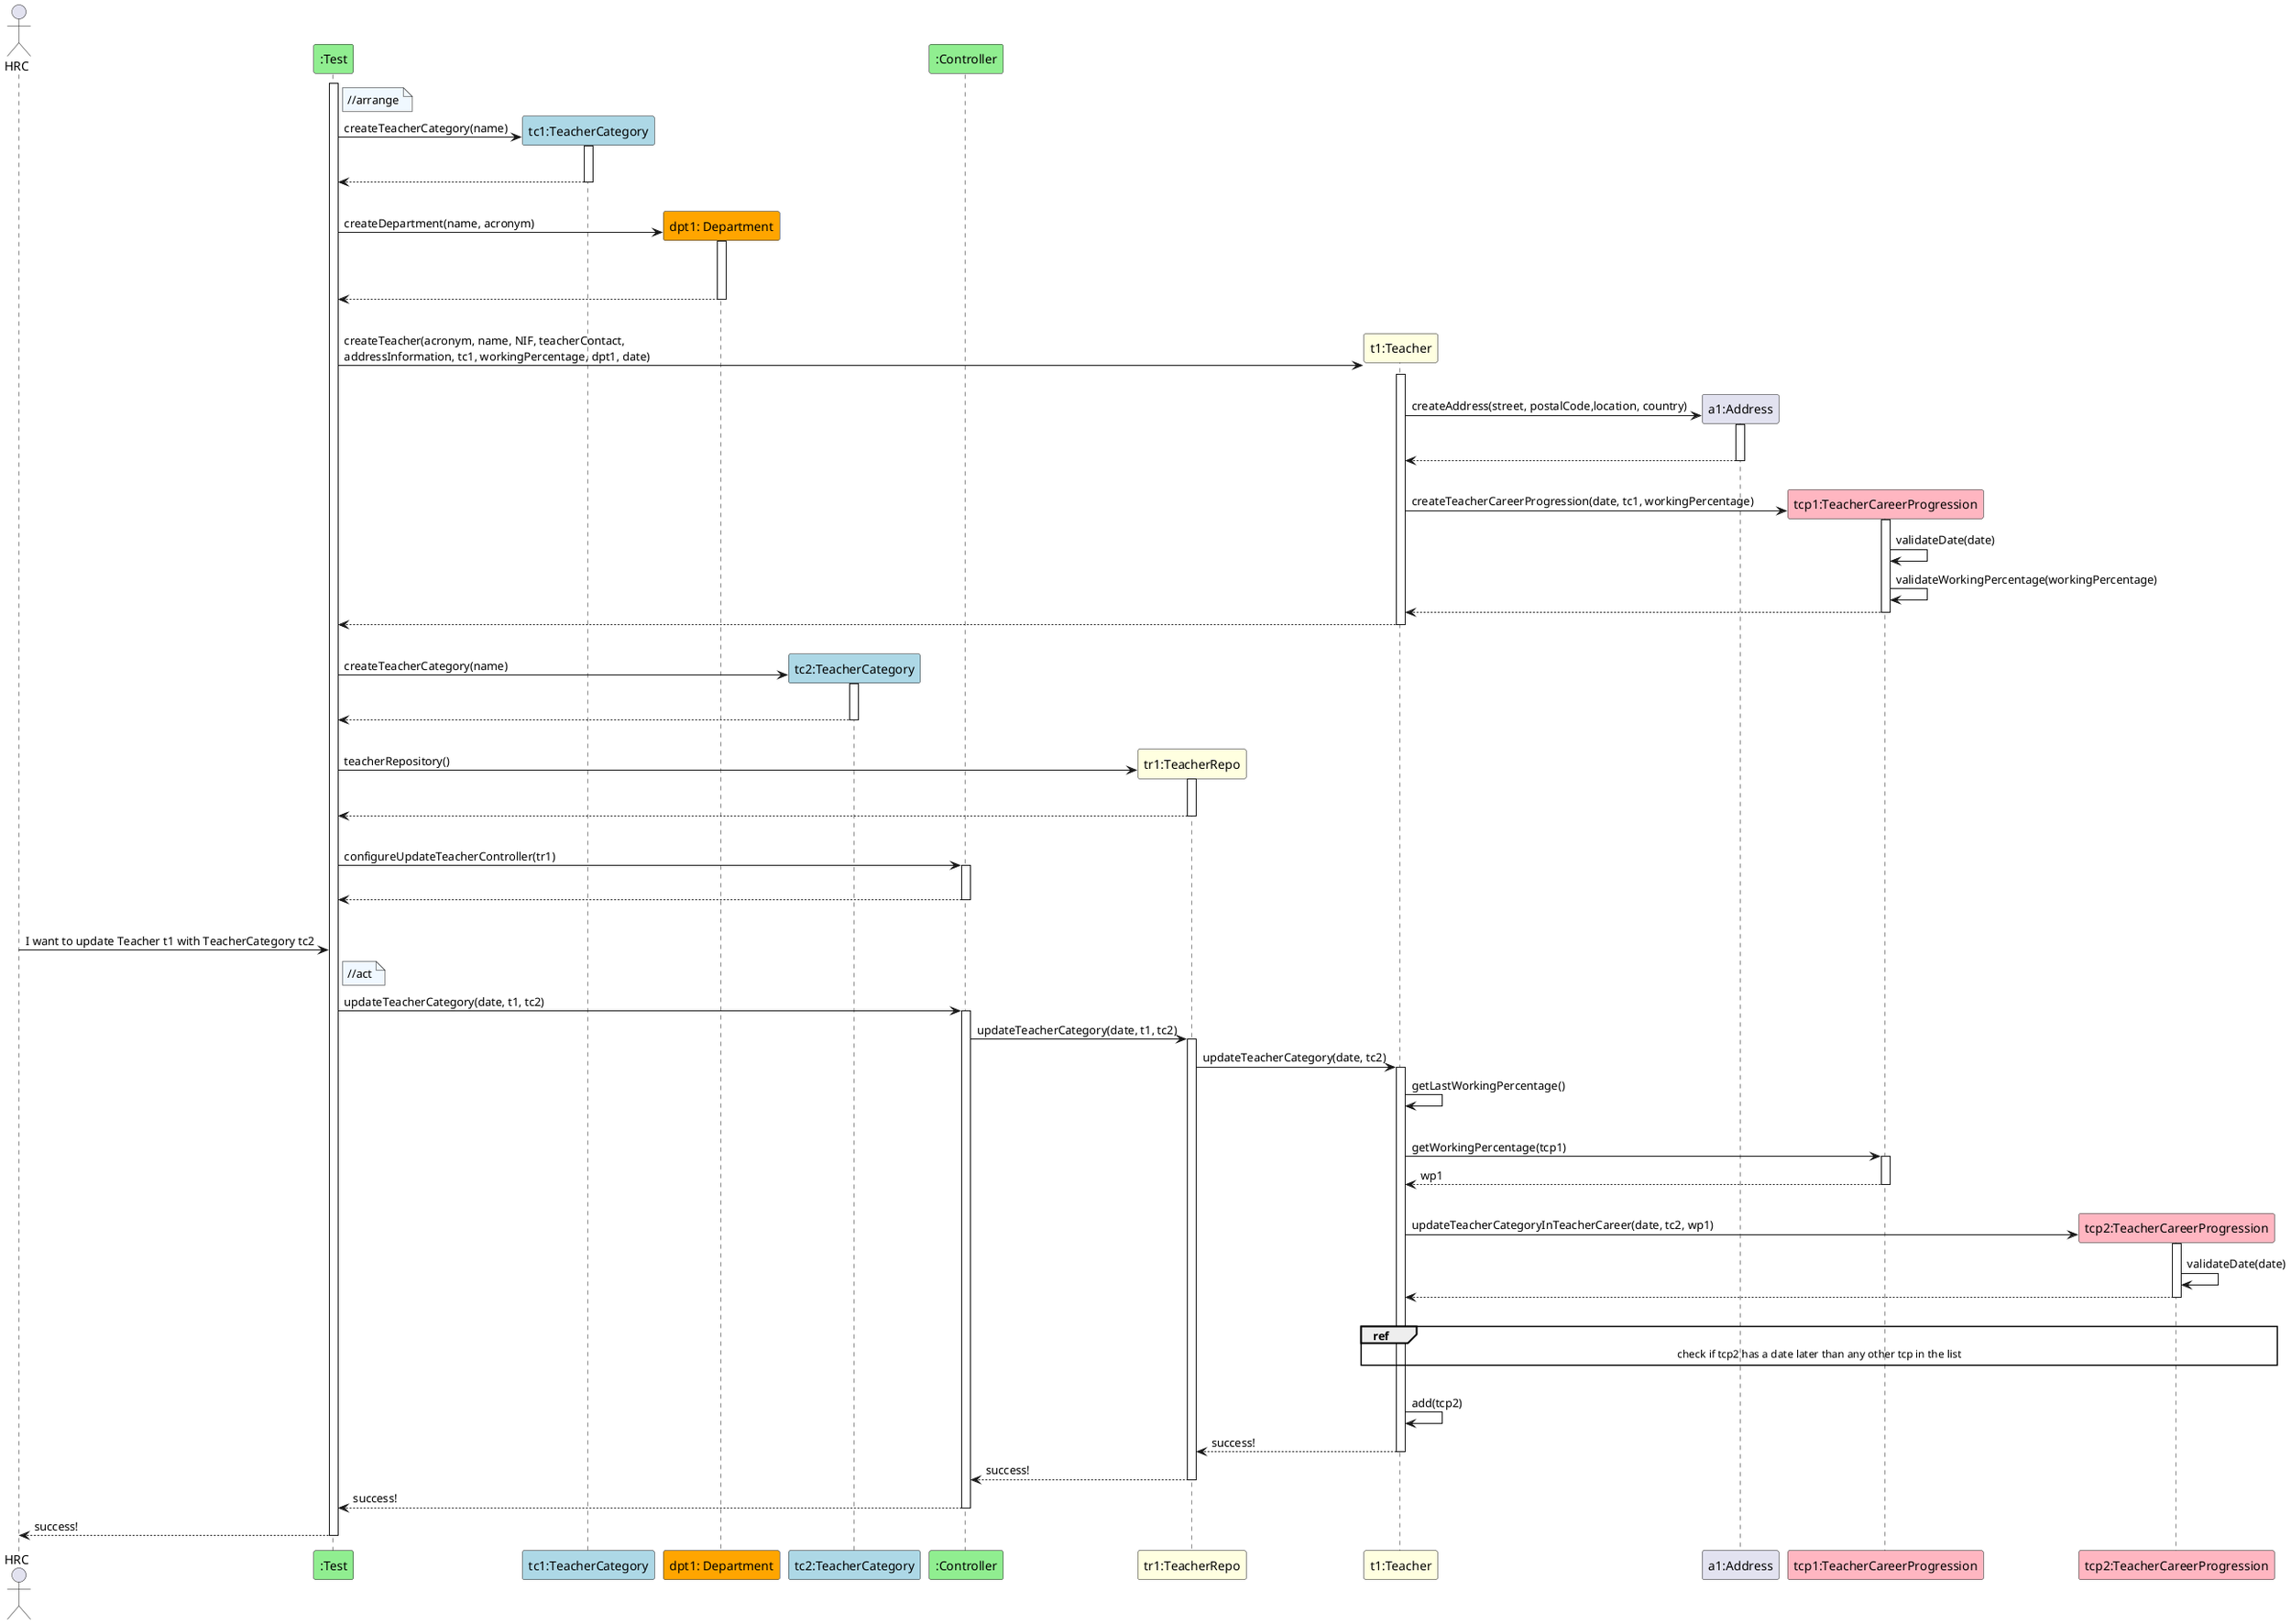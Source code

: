 @startuml
actor HRC
participant ":Test" as TE #lightgreen
participant "tc1:TeacherCategory" as TC #lightblue
participant "dpt1: Department" as D #orange
participant "tc2:TeacherCategory" as TC2 #lightblue
participant ":Controller" as CTL #lightgreen
participant "tr1:TeacherRepo" as TR #lightyellow
participant "t1:Teacher" as T #lightyellow
participant "a1:Address" as A
participant "tcp1:TeacherCareerProgression" as TCP #lightpink
participant "tcp2:TeacherCareerProgression" as TCP2 #lightpink



note right TE #aliceblue
    //arrange
end note
activate TE
'note right
'end note
TE -> TC**: createTeacherCategory(name)
activate TC
|||
TC --> TE
deactivate TC
|||
TE -> D**: createDepartment(name, acronym)
|||
activate D
|||
D --> TE

deactivate D
|||
TE -> T**: createTeacher(acronym, name, NIF, teacherContact,\naddressInformation, tc1, workingPercentage, dpt1, date)
activate T
|||
T -> A**: createAddress(street, postalCode,location, country)
|||
activate A
A --> T
deactivate A
|||
T -> TCP** : createTeacherCareerProgression(date, tc1, workingPercentage)
activate TCP
TCP -> TCP : validateDate(date)
TCP -> TCP : validateWorkingPercentage(workingPercentage)
TCP --> T
deactivate TCP
T --> TE
|||
deactivate T
TE -> TC2** : createTeacherCategory(name)
|||
activate TC2
TC2 --> TE
|||
deactivate TC2
TE ->  TR**: teacherRepository()
|||
activate TR
TR --> TE
deactivate TR
|||
TE -> CTL : configureUpdateTeacherController(tr1)
activate CTL
|||
CTL --> TE
deactivate CTL
|||
HRC -> TE: I want to update Teacher t1 with TeacherCategory tc2
note right TE #aliceblue
    //act
end note
TE -> CTL : updateTeacherCategory(date, t1, tc2)
activate CTL
CTL -> TR : updateTeacherCategory(date, t1, tc2)
activate TR
TR -> T : updateTeacherCategory(date, tc2)
activate T
T -> T : getLastWorkingPercentage()
|||
T -> TCP : getWorkingPercentage(tcp1)
activate TCP
TCP --> T : wp1
deactivate TCP
|||
T -> TCP2** : updateTeacherCategoryInTeacherCareer(date, tc2, wp1)
activate TCP2
TCP2 -> TCP2 : validateDate(date)
TCP2 --> T
deactivate TCP2
|||
ref over T, TCP2
    check if tcp2 has a date later than any other tcp in the list
end ref
|||
T -> T : add(tcp2)
T --> TR : success!
deactivate T
TR --> CTL : success!
deactivate  TR
CTL --> TE : success!
deactivate CTL
TE --> HRC : success!
deactivate TE

@enduml